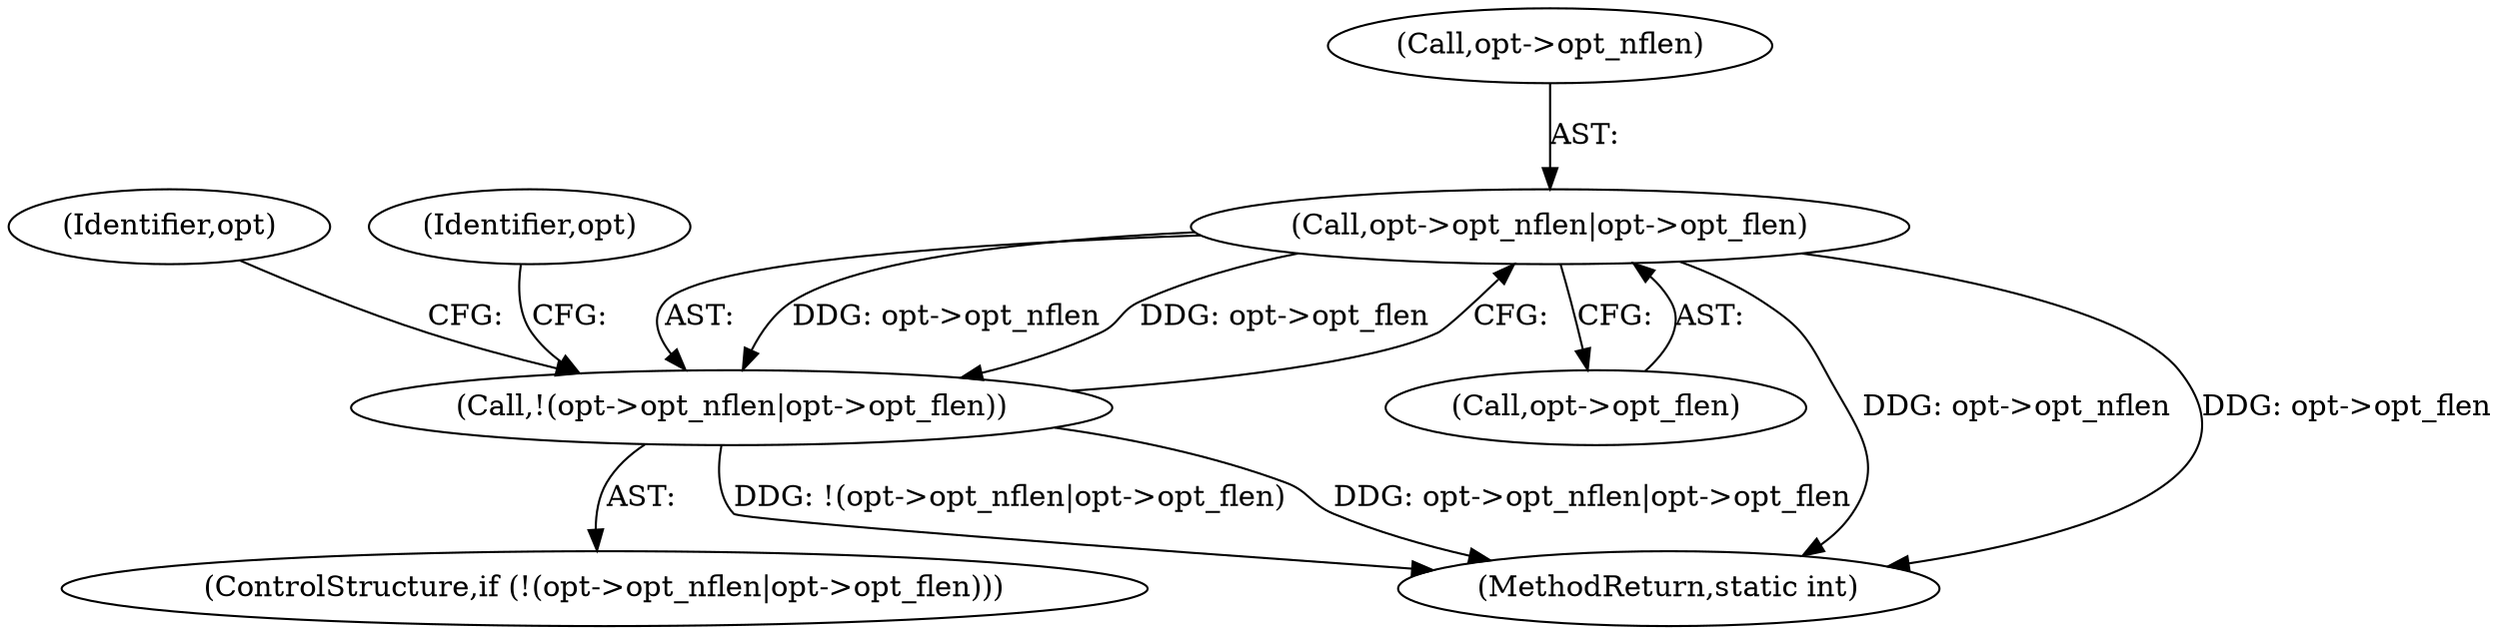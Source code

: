 digraph "0_linux_45f6fad84cc305103b28d73482b344d7f5b76f39_19@pointer" {
"1000410" [label="(Call,opt->opt_nflen|opt->opt_flen)"];
"1000409" [label="(Call,!(opt->opt_nflen|opt->opt_flen))"];
"1000411" [label="(Call,opt->opt_nflen)"];
"1000410" [label="(Call,opt->opt_nflen|opt->opt_flen)"];
"1000408" [label="(ControlStructure,if (!(opt->opt_nflen|opt->opt_flen)))"];
"1000414" [label="(Call,opt->opt_flen)"];
"1000422" [label="(Identifier,opt)"];
"1000409" [label="(Call,!(opt->opt_nflen|opt->opt_flen))"];
"1000662" [label="(MethodReturn,static int)"];
"1000418" [label="(Identifier,opt)"];
"1000410" -> "1000409"  [label="AST: "];
"1000410" -> "1000414"  [label="CFG: "];
"1000411" -> "1000410"  [label="AST: "];
"1000414" -> "1000410"  [label="AST: "];
"1000409" -> "1000410"  [label="CFG: "];
"1000410" -> "1000662"  [label="DDG: opt->opt_nflen"];
"1000410" -> "1000662"  [label="DDG: opt->opt_flen"];
"1000410" -> "1000409"  [label="DDG: opt->opt_nflen"];
"1000410" -> "1000409"  [label="DDG: opt->opt_flen"];
"1000409" -> "1000408"  [label="AST: "];
"1000418" -> "1000409"  [label="CFG: "];
"1000422" -> "1000409"  [label="CFG: "];
"1000409" -> "1000662"  [label="DDG: !(opt->opt_nflen|opt->opt_flen)"];
"1000409" -> "1000662"  [label="DDG: opt->opt_nflen|opt->opt_flen"];
}
